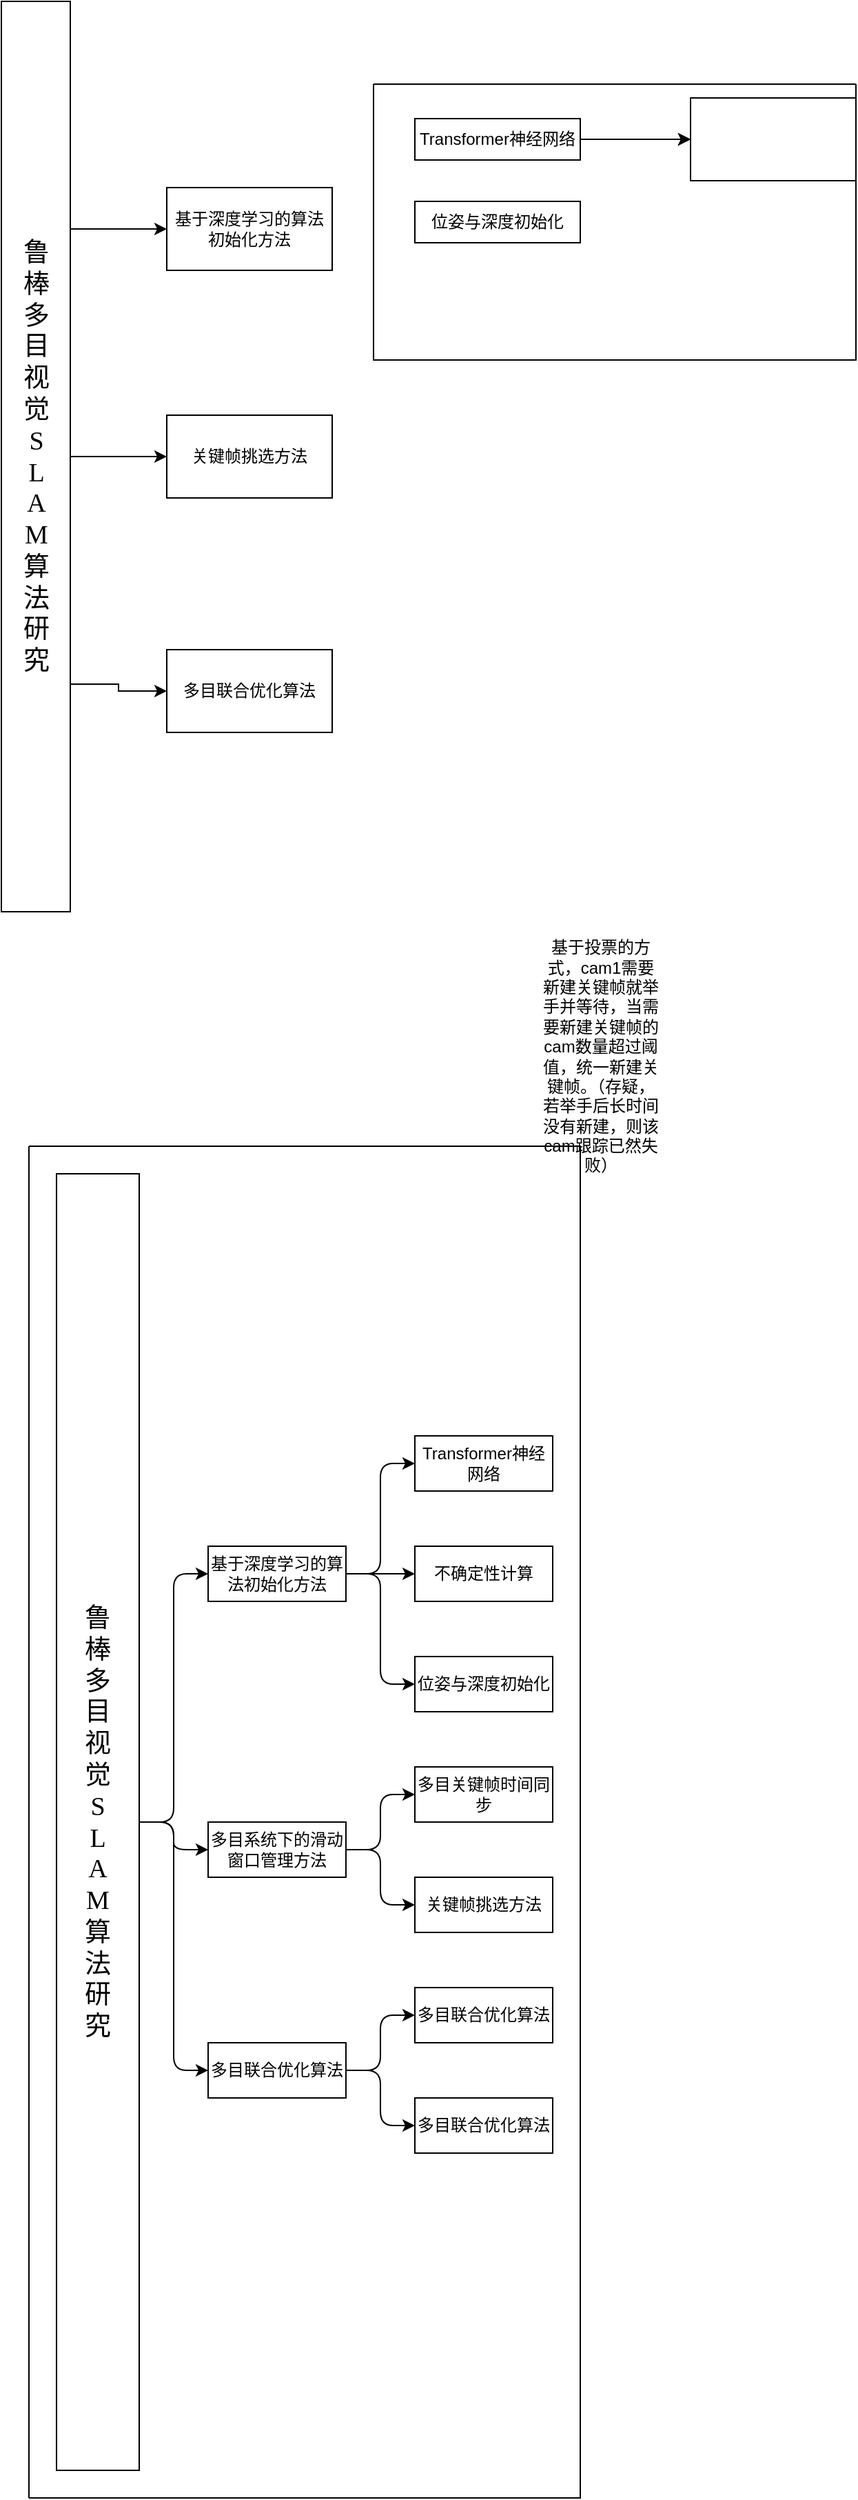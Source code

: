 <mxfile version="24.9.1">
  <diagram name="第 1 页" id="YTN5t03ZE7oSlvA83yzv">
    <mxGraphModel dx="1379" dy="792" grid="1" gridSize="10" guides="1" tooltips="1" connect="1" arrows="1" fold="1" page="1" pageScale="1" pageWidth="827" pageHeight="1169" math="0" shadow="0">
      <root>
        <mxCell id="0" />
        <mxCell id="1" parent="0" />
        <mxCell id="3tO1dww3Jabi91UzTI4P-1" value="鲁&lt;div&gt;棒&lt;/div&gt;&lt;div&gt;多&lt;/div&gt;&lt;div&gt;目&lt;/div&gt;&lt;div&gt;视&lt;/div&gt;&lt;div&gt;觉&lt;/div&gt;&lt;div&gt;S&lt;/div&gt;&lt;div&gt;L&lt;/div&gt;&lt;div&gt;A&lt;/div&gt;&lt;div&gt;M&lt;/div&gt;&lt;div&gt;算&lt;/div&gt;&lt;div&gt;法&lt;/div&gt;&lt;div&gt;研&lt;/div&gt;&lt;div&gt;究&lt;/div&gt;" style="rounded=0;html=1;align=center;horizontal=1;fontFamily=Times New Roman;verticalAlign=middle;fontSize=19;" vertex="1" parent="1">
          <mxGeometry x="90" y="80" width="50" height="660" as="geometry" />
        </mxCell>
        <mxCell id="3tO1dww3Jabi91UzTI4P-7" style="edgeStyle=orthogonalEdgeStyle;rounded=0;orthogonalLoop=1;jettySize=auto;html=1;exitX=1;exitY=0.25;exitDx=0;exitDy=0;" edge="1" parent="1" source="3tO1dww3Jabi91UzTI4P-1" target="3tO1dww3Jabi91UzTI4P-3">
          <mxGeometry relative="1" as="geometry" />
        </mxCell>
        <mxCell id="3tO1dww3Jabi91UzTI4P-3" value="基于深度学习的算法初始化方法" style="rounded=0;whiteSpace=wrap;html=1;" vertex="1" parent="1">
          <mxGeometry x="210" y="215" width="120" height="60" as="geometry" />
        </mxCell>
        <mxCell id="3tO1dww3Jabi91UzTI4P-8" style="edgeStyle=orthogonalEdgeStyle;rounded=0;orthogonalLoop=1;jettySize=auto;html=1;exitX=1;exitY=0.5;exitDx=0;exitDy=0;" edge="1" source="3tO1dww3Jabi91UzTI4P-1" parent="1" target="3tO1dww3Jabi91UzTI4P-9">
          <mxGeometry relative="1" as="geometry">
            <mxPoint x="230" y="480" as="sourcePoint" />
          </mxGeometry>
        </mxCell>
        <mxCell id="3tO1dww3Jabi91UzTI4P-9" value="关键帧挑选方法" style="rounded=0;whiteSpace=wrap;html=1;" vertex="1" parent="1">
          <mxGeometry x="210" y="380" width="120" height="60" as="geometry" />
        </mxCell>
        <mxCell id="3tO1dww3Jabi91UzTI4P-21" style="edgeStyle=orthogonalEdgeStyle;rounded=0;orthogonalLoop=1;jettySize=auto;html=1;exitX=1;exitY=0.75;exitDx=0;exitDy=0;" edge="1" parent="1" source="3tO1dww3Jabi91UzTI4P-1" target="3tO1dww3Jabi91UzTI4P-10">
          <mxGeometry relative="1" as="geometry" />
        </mxCell>
        <mxCell id="3tO1dww3Jabi91UzTI4P-10" value="多目联合优化算法" style="rounded=0;whiteSpace=wrap;html=1;" vertex="1" parent="1">
          <mxGeometry x="210" y="550" width="120" height="60" as="geometry" />
        </mxCell>
        <mxCell id="3tO1dww3Jabi91UzTI4P-16" value="" style="swimlane;startSize=0;" vertex="1" parent="1">
          <mxGeometry x="360" y="140" width="350" height="200" as="geometry" />
        </mxCell>
        <mxCell id="3tO1dww3Jabi91UzTI4P-28" value="" style="edgeStyle=orthogonalEdgeStyle;rounded=0;orthogonalLoop=1;jettySize=auto;html=1;" edge="1" parent="3tO1dww3Jabi91UzTI4P-16" source="3tO1dww3Jabi91UzTI4P-12" target="3tO1dww3Jabi91UzTI4P-27">
          <mxGeometry relative="1" as="geometry" />
        </mxCell>
        <mxCell id="3tO1dww3Jabi91UzTI4P-29" value="" style="edgeStyle=orthogonalEdgeStyle;rounded=0;orthogonalLoop=1;jettySize=auto;html=1;" edge="1" parent="3tO1dww3Jabi91UzTI4P-16" source="3tO1dww3Jabi91UzTI4P-12" target="3tO1dww3Jabi91UzTI4P-27">
          <mxGeometry relative="1" as="geometry" />
        </mxCell>
        <mxCell id="3tO1dww3Jabi91UzTI4P-30" value="" style="edgeStyle=orthogonalEdgeStyle;rounded=0;orthogonalLoop=1;jettySize=auto;html=1;" edge="1" parent="3tO1dww3Jabi91UzTI4P-16" source="3tO1dww3Jabi91UzTI4P-12" target="3tO1dww3Jabi91UzTI4P-27">
          <mxGeometry relative="1" as="geometry" />
        </mxCell>
        <mxCell id="3tO1dww3Jabi91UzTI4P-12" value="Transformer神经网络" style="rounded=0;whiteSpace=wrap;html=1;" vertex="1" parent="3tO1dww3Jabi91UzTI4P-16">
          <mxGeometry x="30" y="25" width="120" height="30" as="geometry" />
        </mxCell>
        <mxCell id="3tO1dww3Jabi91UzTI4P-14" value="位姿与深度初始化" style="rounded=0;whiteSpace=wrap;html=1;" vertex="1" parent="3tO1dww3Jabi91UzTI4P-16">
          <mxGeometry x="30" y="85" width="120" height="30" as="geometry" />
        </mxCell>
        <mxCell id="3tO1dww3Jabi91UzTI4P-27" value="" style="whiteSpace=wrap;html=1;rounded=0;" vertex="1" parent="3tO1dww3Jabi91UzTI4P-16">
          <mxGeometry x="230" y="10" width="120" height="60" as="geometry" />
        </mxCell>
        <mxCell id="3tO1dww3Jabi91UzTI4P-39" value="" style="swimlane;startSize=0;horizontal=0;childLayout=treeLayout;horizontalTree=1;sortEdges=1;resizable=0;containerType=tree;fontSize=12;flipH=0;flipV=0;fontFamily=Times New Roman;align=center;" vertex="1" parent="1">
          <mxGeometry x="110" y="910" width="400" height="980" as="geometry" />
        </mxCell>
        <mxCell id="3tO1dww3Jabi91UzTI4P-40" value="&lt;span style=&quot;font-family: &amp;quot;Times New Roman&amp;quot;; font-size: 19px; text-wrap-mode: nowrap;&quot;&gt;鲁&lt;/span&gt;&lt;div style=&quot;font-family: &amp;quot;Times New Roman&amp;quot;; font-size: 19px; text-wrap-mode: nowrap;&quot;&gt;棒&lt;/div&gt;&lt;div style=&quot;font-family: &amp;quot;Times New Roman&amp;quot;; font-size: 19px; text-wrap-mode: nowrap;&quot;&gt;多&lt;/div&gt;&lt;div style=&quot;font-family: &amp;quot;Times New Roman&amp;quot;; font-size: 19px; text-wrap-mode: nowrap;&quot;&gt;目&lt;/div&gt;&lt;div style=&quot;font-family: &amp;quot;Times New Roman&amp;quot;; font-size: 19px; text-wrap-mode: nowrap;&quot;&gt;视&lt;/div&gt;&lt;div style=&quot;font-family: &amp;quot;Times New Roman&amp;quot;; font-size: 19px; text-wrap-mode: nowrap;&quot;&gt;觉&lt;/div&gt;&lt;div style=&quot;font-family: &amp;quot;Times New Roman&amp;quot;; font-size: 19px; text-wrap-mode: nowrap;&quot;&gt;S&lt;/div&gt;&lt;div style=&quot;font-family: &amp;quot;Times New Roman&amp;quot;; font-size: 19px; text-wrap-mode: nowrap;&quot;&gt;L&lt;/div&gt;&lt;div style=&quot;font-family: &amp;quot;Times New Roman&amp;quot;; font-size: 19px; text-wrap-mode: nowrap;&quot;&gt;A&lt;/div&gt;&lt;div style=&quot;font-family: &amp;quot;Times New Roman&amp;quot;; font-size: 19px; text-wrap-mode: nowrap;&quot;&gt;M&lt;/div&gt;&lt;div style=&quot;font-family: &amp;quot;Times New Roman&amp;quot;; font-size: 19px; text-wrap-mode: nowrap;&quot;&gt;算&lt;/div&gt;&lt;div style=&quot;font-family: &amp;quot;Times New Roman&amp;quot;; font-size: 19px; text-wrap-mode: nowrap;&quot;&gt;法&lt;/div&gt;&lt;div style=&quot;font-family: &amp;quot;Times New Roman&amp;quot;; font-size: 19px; text-wrap-mode: nowrap;&quot;&gt;研&lt;/div&gt;&lt;div style=&quot;font-family: &amp;quot;Times New Roman&amp;quot;; font-size: 19px; text-wrap-mode: nowrap;&quot;&gt;究&lt;/div&gt;" style="whiteSpace=wrap;html=1;" vertex="1" parent="3tO1dww3Jabi91UzTI4P-39">
          <mxGeometry x="20" y="20" width="60" height="940" as="geometry" />
        </mxCell>
        <mxCell id="3tO1dww3Jabi91UzTI4P-41" value="基于深度学习的算法初始化方法" style="whiteSpace=wrap;html=1;" vertex="1" parent="3tO1dww3Jabi91UzTI4P-39">
          <mxGeometry x="130" y="290" width="100" height="40" as="geometry" />
        </mxCell>
        <mxCell id="3tO1dww3Jabi91UzTI4P-42" value="" style="edgeStyle=elbowEdgeStyle;elbow=horizontal;html=1;rounded=1;curved=0;sourcePerimeterSpacing=0;targetPerimeterSpacing=0;startSize=6;endSize=6;" edge="1" parent="3tO1dww3Jabi91UzTI4P-39" source="3tO1dww3Jabi91UzTI4P-40" target="3tO1dww3Jabi91UzTI4P-41">
          <mxGeometry relative="1" as="geometry" />
        </mxCell>
        <mxCell id="3tO1dww3Jabi91UzTI4P-43" value="多目系统下的滑动窗口管理方法" style="whiteSpace=wrap;html=1;" vertex="1" parent="3tO1dww3Jabi91UzTI4P-39">
          <mxGeometry x="130" y="490" width="100" height="40" as="geometry" />
        </mxCell>
        <mxCell id="3tO1dww3Jabi91UzTI4P-44" value="" style="edgeStyle=elbowEdgeStyle;elbow=horizontal;html=1;rounded=1;curved=0;sourcePerimeterSpacing=0;targetPerimeterSpacing=0;startSize=6;endSize=6;" edge="1" parent="3tO1dww3Jabi91UzTI4P-39" source="3tO1dww3Jabi91UzTI4P-40" target="3tO1dww3Jabi91UzTI4P-43">
          <mxGeometry relative="1" as="geometry" />
        </mxCell>
        <mxCell id="3tO1dww3Jabi91UzTI4P-46" value="" style="edgeStyle=elbowEdgeStyle;elbow=horizontal;html=1;rounded=1;curved=0;sourcePerimeterSpacing=0;targetPerimeterSpacing=0;startSize=6;endSize=6;" edge="1" target="3tO1dww3Jabi91UzTI4P-47" source="3tO1dww3Jabi91UzTI4P-40" parent="3tO1dww3Jabi91UzTI4P-39">
          <mxGeometry relative="1" as="geometry">
            <mxPoint x="140" y="1440" as="sourcePoint" />
          </mxGeometry>
        </mxCell>
        <mxCell id="3tO1dww3Jabi91UzTI4P-47" value="多目联合优化算法" style="whiteSpace=wrap;html=1;" vertex="1" parent="3tO1dww3Jabi91UzTI4P-39">
          <mxGeometry x="130" y="650" width="100" height="40" as="geometry" />
        </mxCell>
        <mxCell id="3tO1dww3Jabi91UzTI4P-70" value="" style="edgeStyle=elbowEdgeStyle;elbow=horizontal;html=1;rounded=1;curved=0;sourcePerimeterSpacing=0;targetPerimeterSpacing=0;startSize=6;endSize=6;" edge="1" target="3tO1dww3Jabi91UzTI4P-71" source="3tO1dww3Jabi91UzTI4P-47" parent="3tO1dww3Jabi91UzTI4P-39">
          <mxGeometry relative="1" as="geometry">
            <mxPoint x="190" y="1400" as="sourcePoint" />
          </mxGeometry>
        </mxCell>
        <mxCell id="3tO1dww3Jabi91UzTI4P-71" value="多目联合优化算法" style="whiteSpace=wrap;html=1;" vertex="1" parent="3tO1dww3Jabi91UzTI4P-39">
          <mxGeometry x="280" y="610" width="100" height="40" as="geometry" />
        </mxCell>
        <mxCell id="3tO1dww3Jabi91UzTI4P-72" value="" style="edgeStyle=elbowEdgeStyle;elbow=horizontal;html=1;rounded=1;curved=0;sourcePerimeterSpacing=0;targetPerimeterSpacing=0;startSize=6;endSize=6;" edge="1" target="3tO1dww3Jabi91UzTI4P-73" source="3tO1dww3Jabi91UzTI4P-47" parent="3tO1dww3Jabi91UzTI4P-39">
          <mxGeometry relative="1" as="geometry">
            <mxPoint x="340" y="1480" as="sourcePoint" />
          </mxGeometry>
        </mxCell>
        <mxCell id="3tO1dww3Jabi91UzTI4P-73" value="多目联合优化算法" style="whiteSpace=wrap;html=1;" vertex="1" parent="3tO1dww3Jabi91UzTI4P-39">
          <mxGeometry x="280" y="690" width="100" height="40" as="geometry" />
        </mxCell>
        <mxCell id="3tO1dww3Jabi91UzTI4P-74" value="" style="edgeStyle=elbowEdgeStyle;elbow=horizontal;html=1;rounded=1;curved=0;sourcePerimeterSpacing=0;targetPerimeterSpacing=0;startSize=6;endSize=6;" edge="1" target="3tO1dww3Jabi91UzTI4P-75" source="3tO1dww3Jabi91UzTI4P-41" parent="3tO1dww3Jabi91UzTI4P-39">
          <mxGeometry relative="1" as="geometry">
            <mxPoint x="190" y="1400" as="sourcePoint" />
          </mxGeometry>
        </mxCell>
        <mxCell id="3tO1dww3Jabi91UzTI4P-75" value="Transformer神经网络" style="whiteSpace=wrap;html=1;" vertex="1" parent="3tO1dww3Jabi91UzTI4P-39">
          <mxGeometry x="280" y="210" width="100" height="40" as="geometry" />
        </mxCell>
        <mxCell id="3tO1dww3Jabi91UzTI4P-76" value="" style="edgeStyle=elbowEdgeStyle;elbow=horizontal;html=1;rounded=1;curved=0;sourcePerimeterSpacing=0;targetPerimeterSpacing=0;startSize=6;endSize=6;" edge="1" target="3tO1dww3Jabi91UzTI4P-77" source="3tO1dww3Jabi91UzTI4P-41" parent="3tO1dww3Jabi91UzTI4P-39">
          <mxGeometry relative="1" as="geometry">
            <mxPoint x="340" y="1304" as="sourcePoint" />
          </mxGeometry>
        </mxCell>
        <mxCell id="3tO1dww3Jabi91UzTI4P-77" value="不确定性计算" style="whiteSpace=wrap;html=1;" vertex="1" parent="3tO1dww3Jabi91UzTI4P-39">
          <mxGeometry x="280" y="290" width="100" height="40" as="geometry" />
        </mxCell>
        <mxCell id="3tO1dww3Jabi91UzTI4P-84" value="" style="edgeStyle=elbowEdgeStyle;elbow=horizontal;html=1;rounded=1;curved=0;sourcePerimeterSpacing=0;targetPerimeterSpacing=0;startSize=6;endSize=6;" edge="1" target="3tO1dww3Jabi91UzTI4P-85" source="3tO1dww3Jabi91UzTI4P-41" parent="3tO1dww3Jabi91UzTI4P-39">
          <mxGeometry relative="1" as="geometry">
            <mxPoint x="340" y="1275" as="sourcePoint" />
          </mxGeometry>
        </mxCell>
        <mxCell id="3tO1dww3Jabi91UzTI4P-85" value="位姿与深度初始化" style="whiteSpace=wrap;html=1;" vertex="1" parent="3tO1dww3Jabi91UzTI4P-39">
          <mxGeometry x="280" y="370" width="100" height="40" as="geometry" />
        </mxCell>
        <mxCell id="3tO1dww3Jabi91UzTI4P-86" value="" style="edgeStyle=elbowEdgeStyle;elbow=horizontal;html=1;rounded=1;curved=0;sourcePerimeterSpacing=0;targetPerimeterSpacing=0;startSize=6;endSize=6;" edge="1" target="3tO1dww3Jabi91UzTI4P-87" source="3tO1dww3Jabi91UzTI4P-43" parent="3tO1dww3Jabi91UzTI4P-39">
          <mxGeometry relative="1" as="geometry">
            <mxPoint x="190" y="1400" as="sourcePoint" />
          </mxGeometry>
        </mxCell>
        <mxCell id="3tO1dww3Jabi91UzTI4P-87" value="多目关键帧时间同步" style="whiteSpace=wrap;html=1;" vertex="1" parent="3tO1dww3Jabi91UzTI4P-39">
          <mxGeometry x="280" y="450" width="100" height="40" as="geometry" />
        </mxCell>
        <mxCell id="3tO1dww3Jabi91UzTI4P-88" value="" style="edgeStyle=elbowEdgeStyle;elbow=horizontal;html=1;rounded=1;curved=0;sourcePerimeterSpacing=0;targetPerimeterSpacing=0;startSize=6;endSize=6;" edge="1" target="3tO1dww3Jabi91UzTI4P-89" source="3tO1dww3Jabi91UzTI4P-43" parent="3tO1dww3Jabi91UzTI4P-39">
          <mxGeometry relative="1" as="geometry">
            <mxPoint x="340" y="1420" as="sourcePoint" />
          </mxGeometry>
        </mxCell>
        <mxCell id="3tO1dww3Jabi91UzTI4P-89" value="关键帧挑选方法" style="whiteSpace=wrap;html=1;" vertex="1" parent="3tO1dww3Jabi91UzTI4P-39">
          <mxGeometry x="280" y="530" width="100" height="40" as="geometry" />
        </mxCell>
        <mxCell id="3tO1dww3Jabi91UzTI4P-91" value="&lt;p&gt;&lt;span style=&quot;text-wrap-mode: nowrap;&quot;&gt;基于投票的方式，cam1需要新建关键帧就举手并等待，当需要新建关键帧的cam数量超过阈值，统一新建关键帧。（存疑，若举手后长时间没有新建，则该cam跟踪已然失败）&lt;/span&gt;&lt;/p&gt;" style="text;html=1;align=center;verticalAlign=middle;rounded=0;whiteSpace=wrap;" vertex="1" parent="1">
          <mxGeometry x="480" y="820" width="90" height="50" as="geometry" />
        </mxCell>
      </root>
    </mxGraphModel>
  </diagram>
</mxfile>
